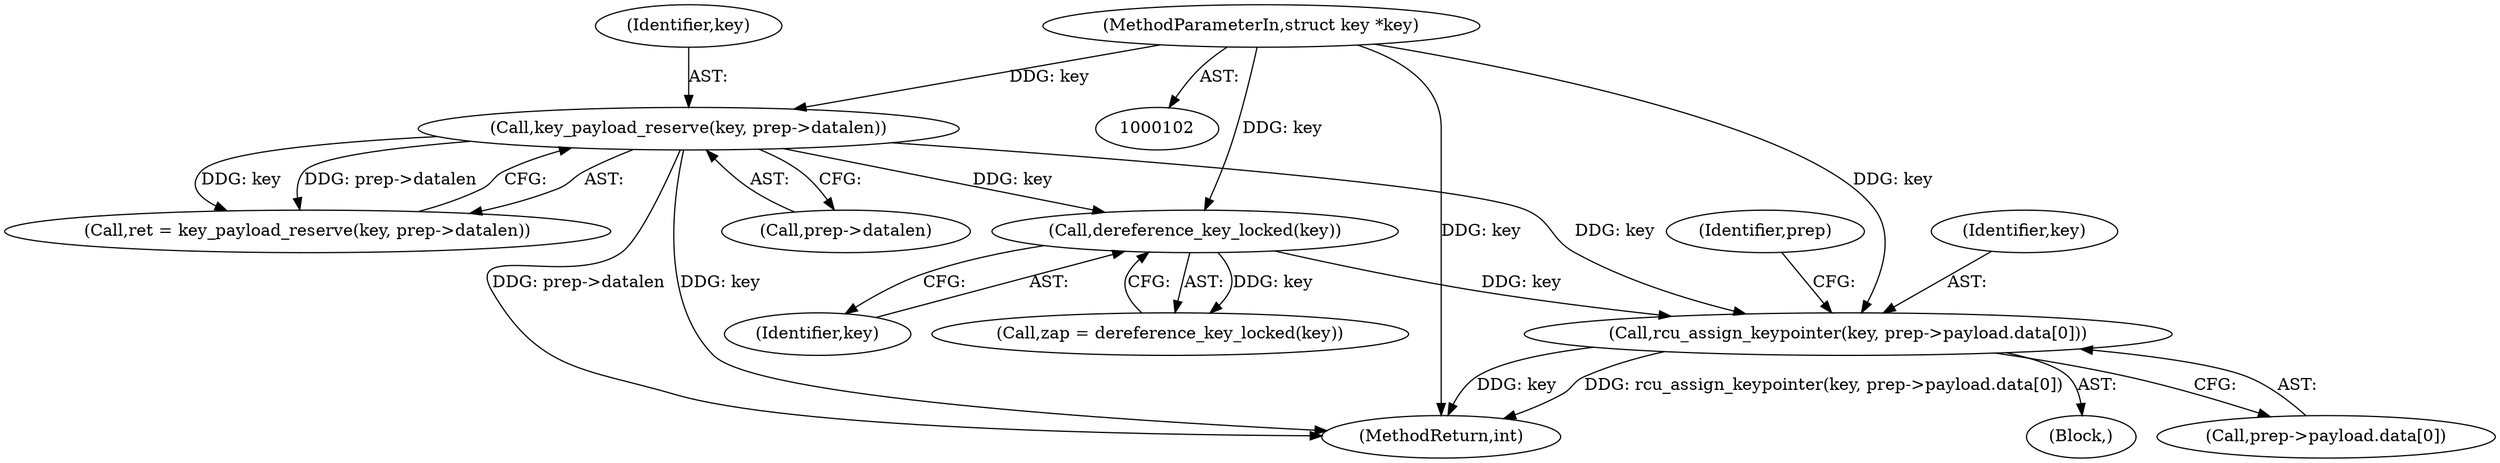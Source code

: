 digraph "0_linux_363b02dab09b3226f3bd1420dad9c72b79a42a76_18@array" {
"1000143" [label="(Call,rcu_assign_keypointer(key, prep->payload.data[0]))"];
"1000141" [label="(Call,dereference_key_locked(key))"];
"1000113" [label="(Call,key_payload_reserve(key, prep->datalen))"];
"1000103" [label="(MethodParameterIn,struct key *key)"];
"1000156" [label="(Identifier,prep)"];
"1000115" [label="(Call,prep->datalen)"];
"1000144" [label="(Identifier,key)"];
"1000142" [label="(Identifier,key)"];
"1000171" [label="(MethodReturn,int)"];
"1000139" [label="(Call,zap = dereference_key_locked(key))"];
"1000103" [label="(MethodParameterIn,struct key *key)"];
"1000143" [label="(Call,rcu_assign_keypointer(key, prep->payload.data[0]))"];
"1000111" [label="(Call,ret = key_payload_reserve(key, prep->datalen))"];
"1000113" [label="(Call,key_payload_reserve(key, prep->datalen))"];
"1000141" [label="(Call,dereference_key_locked(key))"];
"1000145" [label="(Call,prep->payload.data[0])"];
"1000105" [label="(Block,)"];
"1000114" [label="(Identifier,key)"];
"1000143" -> "1000105"  [label="AST: "];
"1000143" -> "1000145"  [label="CFG: "];
"1000144" -> "1000143"  [label="AST: "];
"1000145" -> "1000143"  [label="AST: "];
"1000156" -> "1000143"  [label="CFG: "];
"1000143" -> "1000171"  [label="DDG: rcu_assign_keypointer(key, prep->payload.data[0])"];
"1000143" -> "1000171"  [label="DDG: key"];
"1000141" -> "1000143"  [label="DDG: key"];
"1000113" -> "1000143"  [label="DDG: key"];
"1000103" -> "1000143"  [label="DDG: key"];
"1000141" -> "1000139"  [label="AST: "];
"1000141" -> "1000142"  [label="CFG: "];
"1000142" -> "1000141"  [label="AST: "];
"1000139" -> "1000141"  [label="CFG: "];
"1000141" -> "1000139"  [label="DDG: key"];
"1000113" -> "1000141"  [label="DDG: key"];
"1000103" -> "1000141"  [label="DDG: key"];
"1000113" -> "1000111"  [label="AST: "];
"1000113" -> "1000115"  [label="CFG: "];
"1000114" -> "1000113"  [label="AST: "];
"1000115" -> "1000113"  [label="AST: "];
"1000111" -> "1000113"  [label="CFG: "];
"1000113" -> "1000171"  [label="DDG: prep->datalen"];
"1000113" -> "1000171"  [label="DDG: key"];
"1000113" -> "1000111"  [label="DDG: key"];
"1000113" -> "1000111"  [label="DDG: prep->datalen"];
"1000103" -> "1000113"  [label="DDG: key"];
"1000103" -> "1000102"  [label="AST: "];
"1000103" -> "1000171"  [label="DDG: key"];
}
